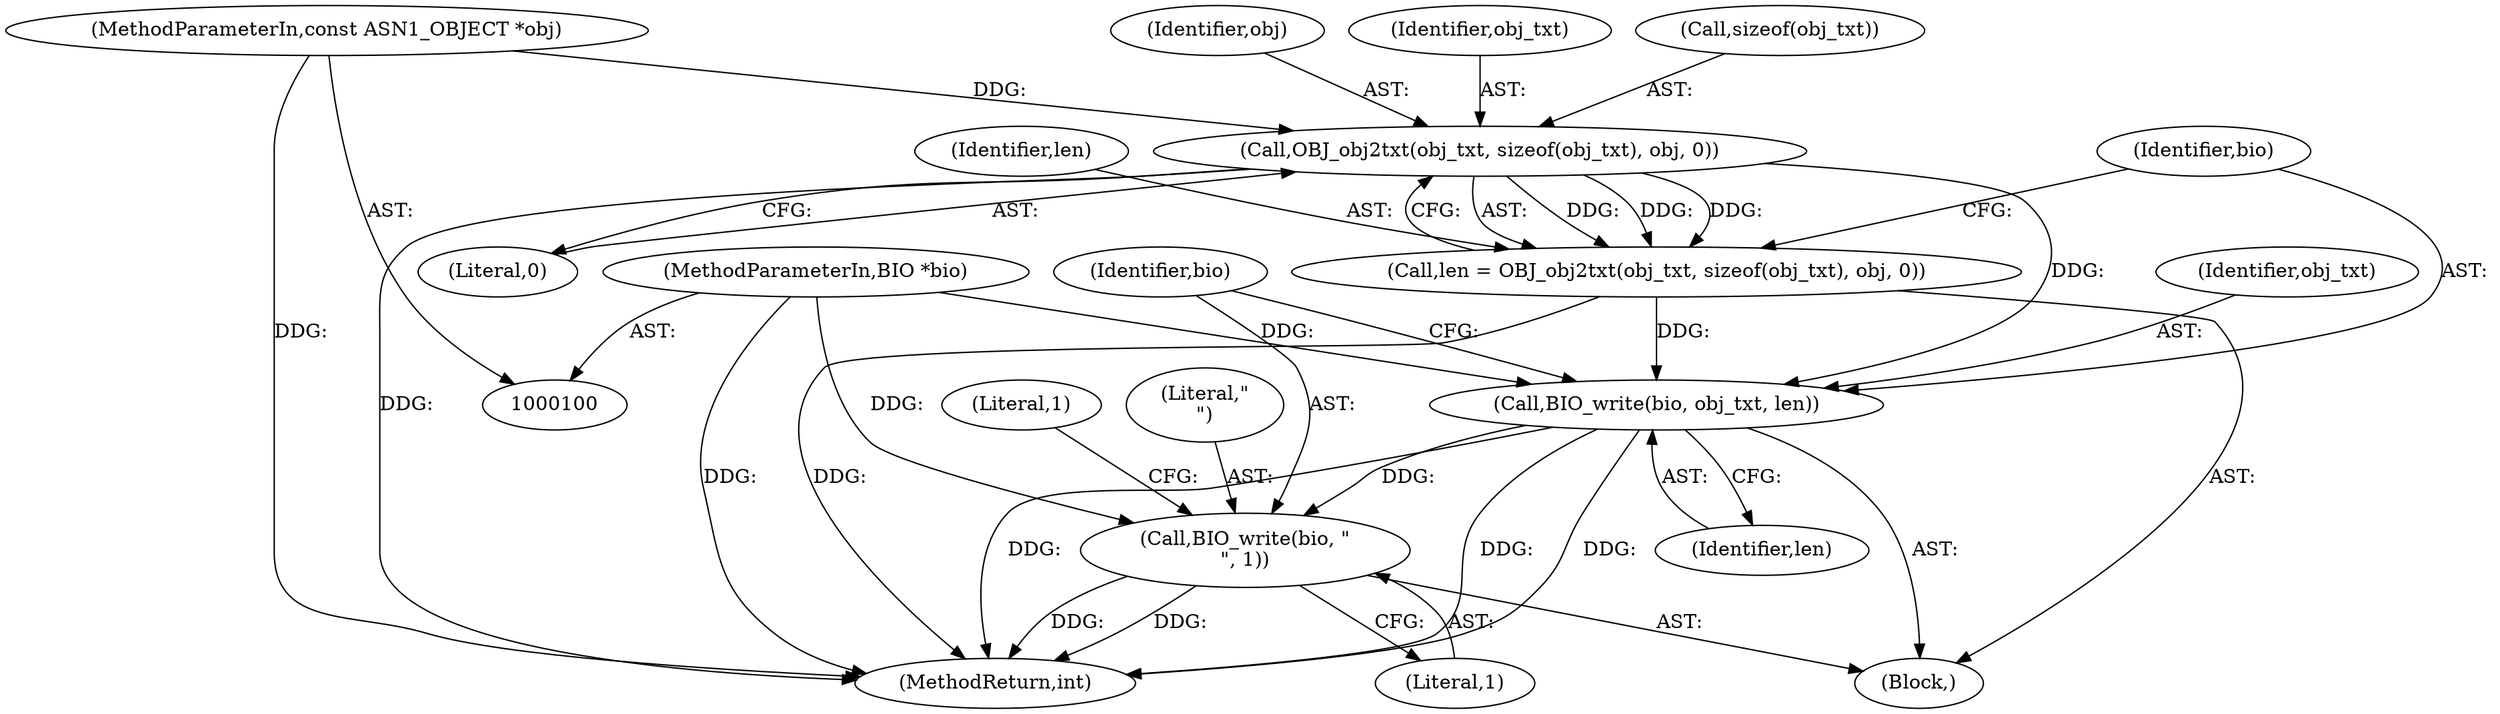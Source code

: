 digraph "1_openssl_0ed26acce328ec16a3aa635f1ca37365e8c7403a@API" {
"1000118" [label="(Call,BIO_write(bio, \"\n\", 1))"];
"1000114" [label="(Call,BIO_write(bio, obj_txt, len))"];
"1000101" [label="(MethodParameterIn,BIO *bio)"];
"1000108" [label="(Call,OBJ_obj2txt(obj_txt, sizeof(obj_txt), obj, 0))"];
"1000102" [label="(MethodParameterIn,const ASN1_OBJECT *obj)"];
"1000106" [label="(Call,len = OBJ_obj2txt(obj_txt, sizeof(obj_txt), obj, 0))"];
"1000101" [label="(MethodParameterIn,BIO *bio)"];
"1000117" [label="(Identifier,len)"];
"1000119" [label="(Identifier,bio)"];
"1000110" [label="(Call,sizeof(obj_txt))"];
"1000103" [label="(Block,)"];
"1000108" [label="(Call,OBJ_obj2txt(obj_txt, sizeof(obj_txt), obj, 0))"];
"1000115" [label="(Identifier,bio)"];
"1000123" [label="(Literal,1)"];
"1000118" [label="(Call,BIO_write(bio, \"\n\", 1))"];
"1000113" [label="(Literal,0)"];
"1000106" [label="(Call,len = OBJ_obj2txt(obj_txt, sizeof(obj_txt), obj, 0))"];
"1000112" [label="(Identifier,obj)"];
"1000107" [label="(Identifier,len)"];
"1000102" [label="(MethodParameterIn,const ASN1_OBJECT *obj)"];
"1000116" [label="(Identifier,obj_txt)"];
"1000120" [label="(Literal,\"\n\")"];
"1000114" [label="(Call,BIO_write(bio, obj_txt, len))"];
"1000121" [label="(Literal,1)"];
"1000109" [label="(Identifier,obj_txt)"];
"1000124" [label="(MethodReturn,int)"];
"1000118" -> "1000103"  [label="AST: "];
"1000118" -> "1000121"  [label="CFG: "];
"1000119" -> "1000118"  [label="AST: "];
"1000120" -> "1000118"  [label="AST: "];
"1000121" -> "1000118"  [label="AST: "];
"1000123" -> "1000118"  [label="CFG: "];
"1000118" -> "1000124"  [label="DDG: "];
"1000118" -> "1000124"  [label="DDG: "];
"1000114" -> "1000118"  [label="DDG: "];
"1000101" -> "1000118"  [label="DDG: "];
"1000114" -> "1000103"  [label="AST: "];
"1000114" -> "1000117"  [label="CFG: "];
"1000115" -> "1000114"  [label="AST: "];
"1000116" -> "1000114"  [label="AST: "];
"1000117" -> "1000114"  [label="AST: "];
"1000119" -> "1000114"  [label="CFG: "];
"1000114" -> "1000124"  [label="DDG: "];
"1000114" -> "1000124"  [label="DDG: "];
"1000114" -> "1000124"  [label="DDG: "];
"1000101" -> "1000114"  [label="DDG: "];
"1000108" -> "1000114"  [label="DDG: "];
"1000106" -> "1000114"  [label="DDG: "];
"1000101" -> "1000100"  [label="AST: "];
"1000101" -> "1000124"  [label="DDG: "];
"1000108" -> "1000106"  [label="AST: "];
"1000108" -> "1000113"  [label="CFG: "];
"1000109" -> "1000108"  [label="AST: "];
"1000110" -> "1000108"  [label="AST: "];
"1000112" -> "1000108"  [label="AST: "];
"1000113" -> "1000108"  [label="AST: "];
"1000106" -> "1000108"  [label="CFG: "];
"1000108" -> "1000124"  [label="DDG: "];
"1000108" -> "1000106"  [label="DDG: "];
"1000108" -> "1000106"  [label="DDG: "];
"1000108" -> "1000106"  [label="DDG: "];
"1000102" -> "1000108"  [label="DDG: "];
"1000102" -> "1000100"  [label="AST: "];
"1000102" -> "1000124"  [label="DDG: "];
"1000106" -> "1000103"  [label="AST: "];
"1000107" -> "1000106"  [label="AST: "];
"1000115" -> "1000106"  [label="CFG: "];
"1000106" -> "1000124"  [label="DDG: "];
}
